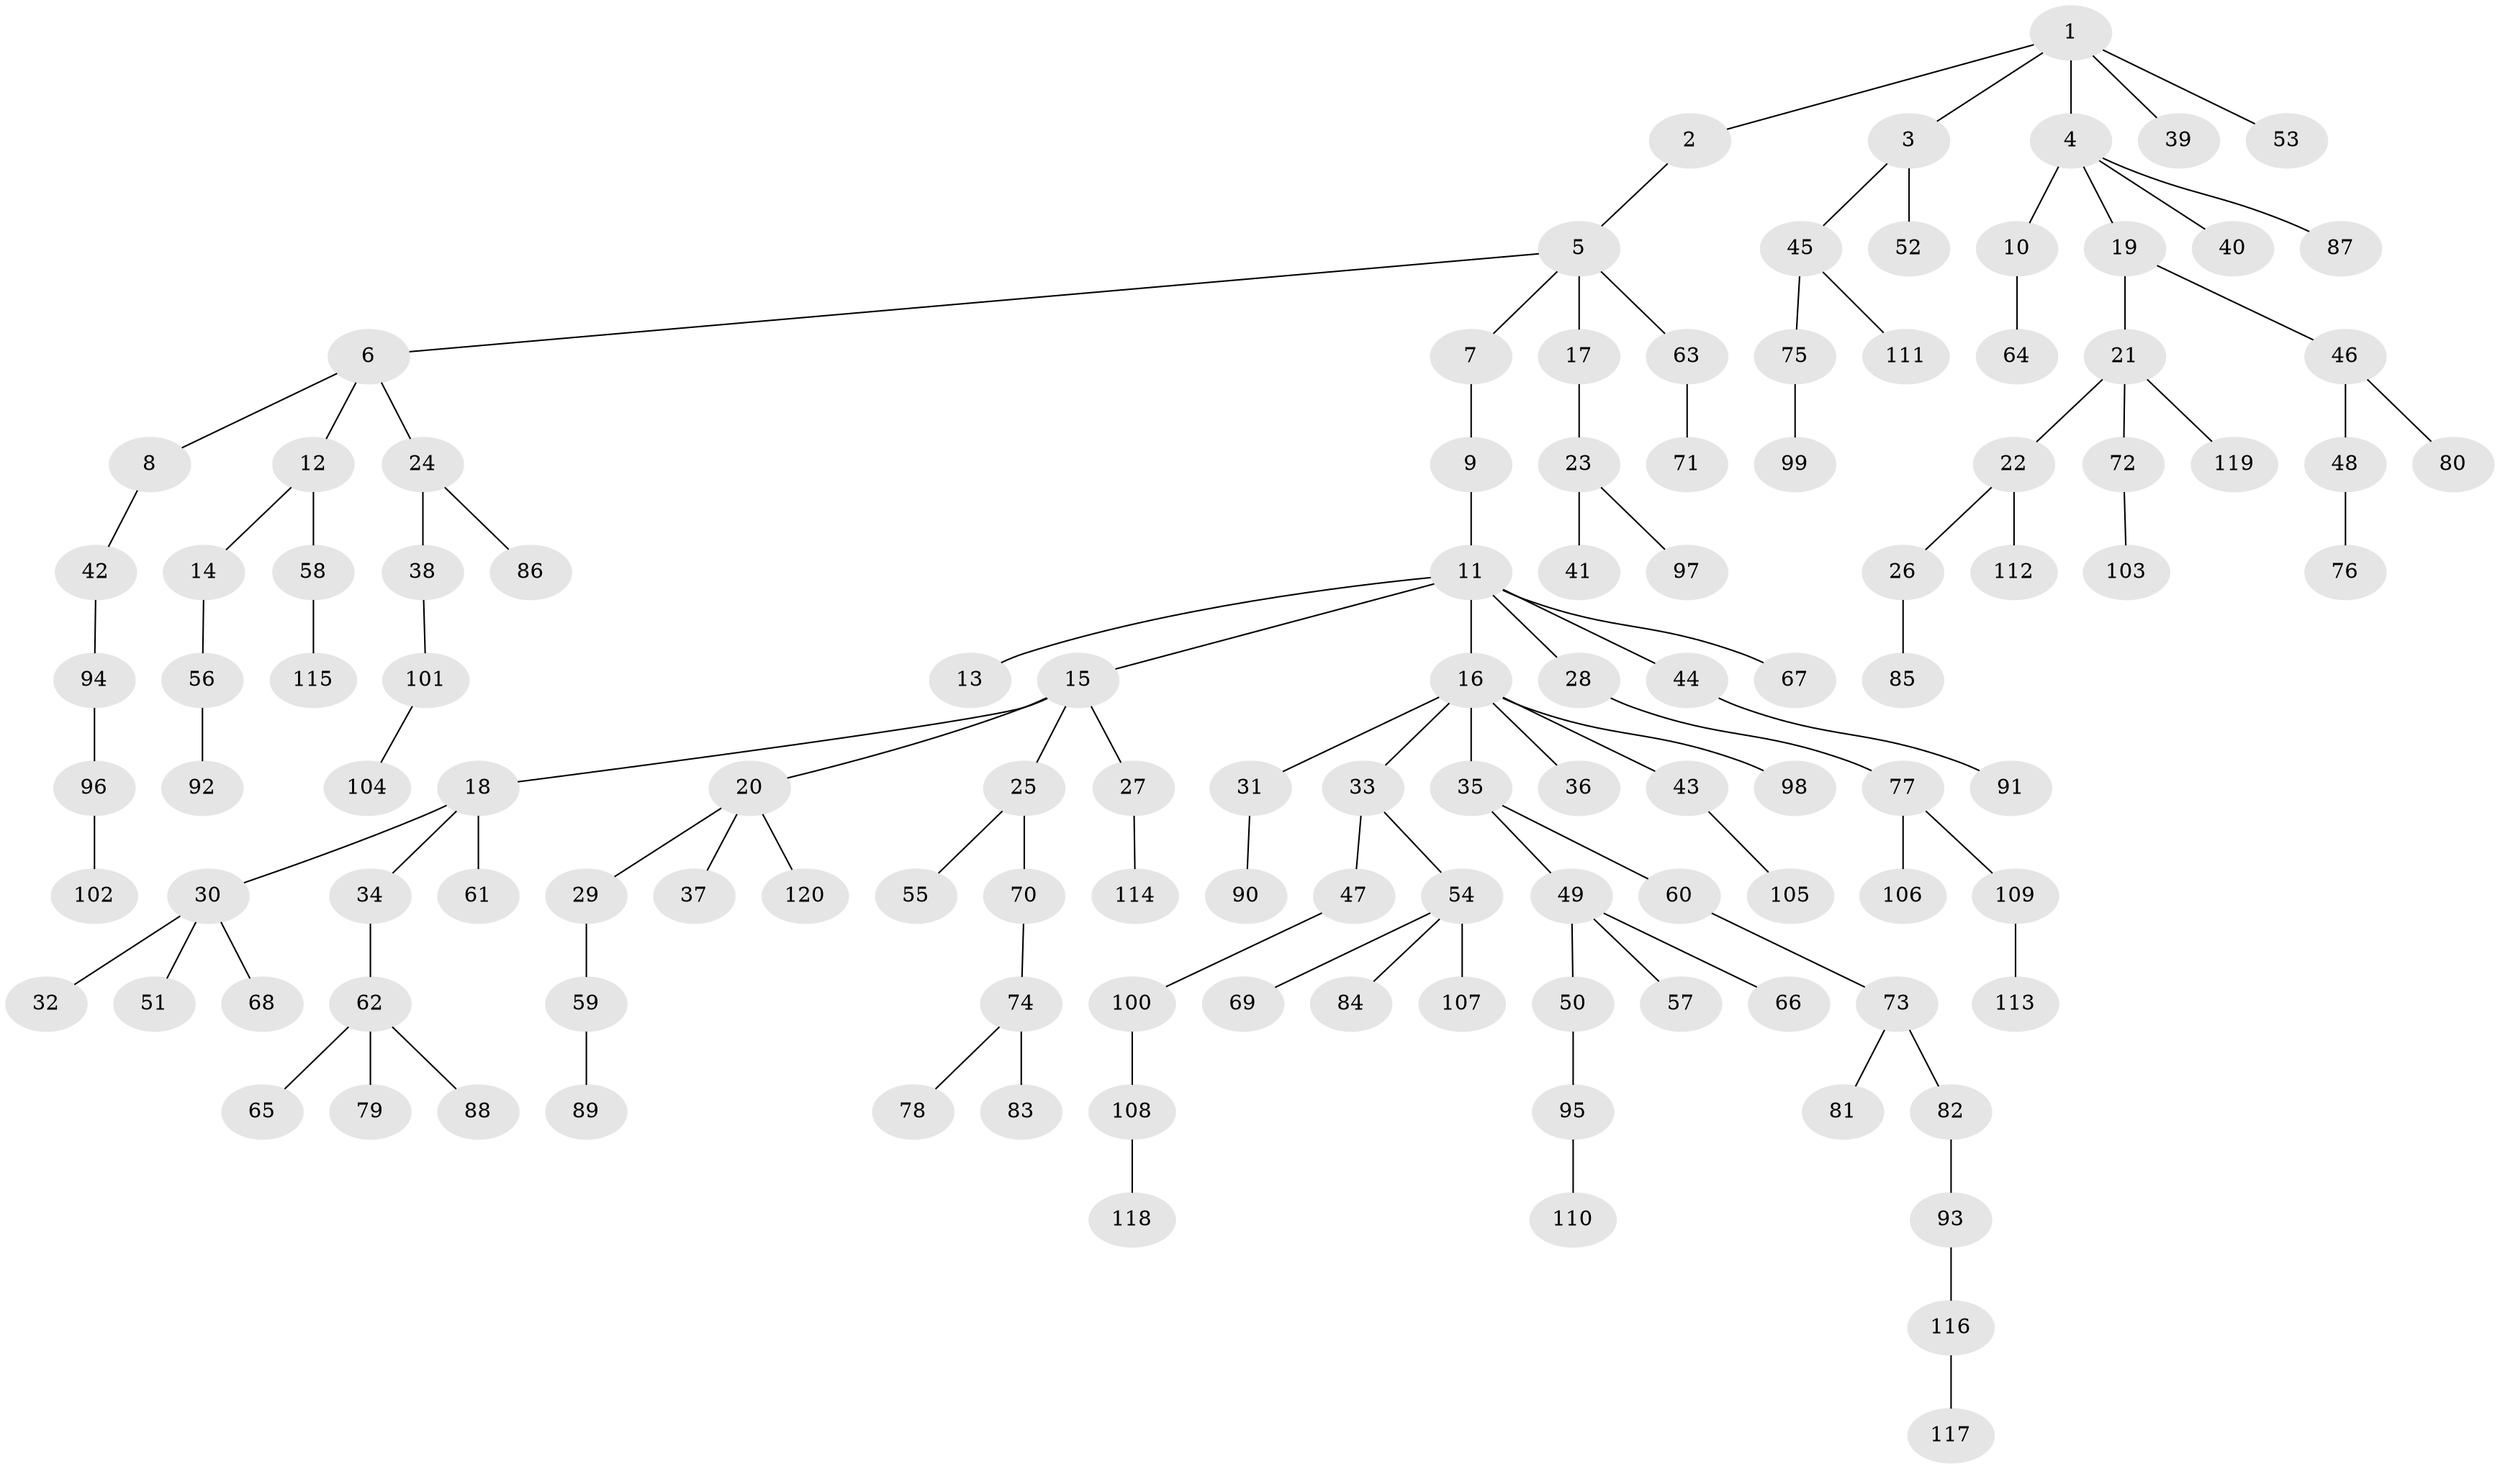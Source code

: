 // coarse degree distribution, {3: 0.16216216216216217, 4: 0.08108108108108109, 2: 0.2702702702702703, 5: 0.02702702702702703, 1: 0.4594594594594595}
// Generated by graph-tools (version 1.1) at 2025/51/03/04/25 22:51:51]
// undirected, 120 vertices, 119 edges
graph export_dot {
  node [color=gray90,style=filled];
  1;
  2;
  3;
  4;
  5;
  6;
  7;
  8;
  9;
  10;
  11;
  12;
  13;
  14;
  15;
  16;
  17;
  18;
  19;
  20;
  21;
  22;
  23;
  24;
  25;
  26;
  27;
  28;
  29;
  30;
  31;
  32;
  33;
  34;
  35;
  36;
  37;
  38;
  39;
  40;
  41;
  42;
  43;
  44;
  45;
  46;
  47;
  48;
  49;
  50;
  51;
  52;
  53;
  54;
  55;
  56;
  57;
  58;
  59;
  60;
  61;
  62;
  63;
  64;
  65;
  66;
  67;
  68;
  69;
  70;
  71;
  72;
  73;
  74;
  75;
  76;
  77;
  78;
  79;
  80;
  81;
  82;
  83;
  84;
  85;
  86;
  87;
  88;
  89;
  90;
  91;
  92;
  93;
  94;
  95;
  96;
  97;
  98;
  99;
  100;
  101;
  102;
  103;
  104;
  105;
  106;
  107;
  108;
  109;
  110;
  111;
  112;
  113;
  114;
  115;
  116;
  117;
  118;
  119;
  120;
  1 -- 2;
  1 -- 3;
  1 -- 4;
  1 -- 39;
  1 -- 53;
  2 -- 5;
  3 -- 45;
  3 -- 52;
  4 -- 10;
  4 -- 19;
  4 -- 40;
  4 -- 87;
  5 -- 6;
  5 -- 7;
  5 -- 17;
  5 -- 63;
  6 -- 8;
  6 -- 12;
  6 -- 24;
  7 -- 9;
  8 -- 42;
  9 -- 11;
  10 -- 64;
  11 -- 13;
  11 -- 15;
  11 -- 16;
  11 -- 28;
  11 -- 44;
  11 -- 67;
  12 -- 14;
  12 -- 58;
  14 -- 56;
  15 -- 18;
  15 -- 20;
  15 -- 25;
  15 -- 27;
  16 -- 31;
  16 -- 33;
  16 -- 35;
  16 -- 36;
  16 -- 43;
  16 -- 98;
  17 -- 23;
  18 -- 30;
  18 -- 34;
  18 -- 61;
  19 -- 21;
  19 -- 46;
  20 -- 29;
  20 -- 37;
  20 -- 120;
  21 -- 22;
  21 -- 72;
  21 -- 119;
  22 -- 26;
  22 -- 112;
  23 -- 41;
  23 -- 97;
  24 -- 38;
  24 -- 86;
  25 -- 55;
  25 -- 70;
  26 -- 85;
  27 -- 114;
  28 -- 77;
  29 -- 59;
  30 -- 32;
  30 -- 51;
  30 -- 68;
  31 -- 90;
  33 -- 47;
  33 -- 54;
  34 -- 62;
  35 -- 49;
  35 -- 60;
  38 -- 101;
  42 -- 94;
  43 -- 105;
  44 -- 91;
  45 -- 75;
  45 -- 111;
  46 -- 48;
  46 -- 80;
  47 -- 100;
  48 -- 76;
  49 -- 50;
  49 -- 57;
  49 -- 66;
  50 -- 95;
  54 -- 69;
  54 -- 84;
  54 -- 107;
  56 -- 92;
  58 -- 115;
  59 -- 89;
  60 -- 73;
  62 -- 65;
  62 -- 79;
  62 -- 88;
  63 -- 71;
  70 -- 74;
  72 -- 103;
  73 -- 81;
  73 -- 82;
  74 -- 78;
  74 -- 83;
  75 -- 99;
  77 -- 106;
  77 -- 109;
  82 -- 93;
  93 -- 116;
  94 -- 96;
  95 -- 110;
  96 -- 102;
  100 -- 108;
  101 -- 104;
  108 -- 118;
  109 -- 113;
  116 -- 117;
}
